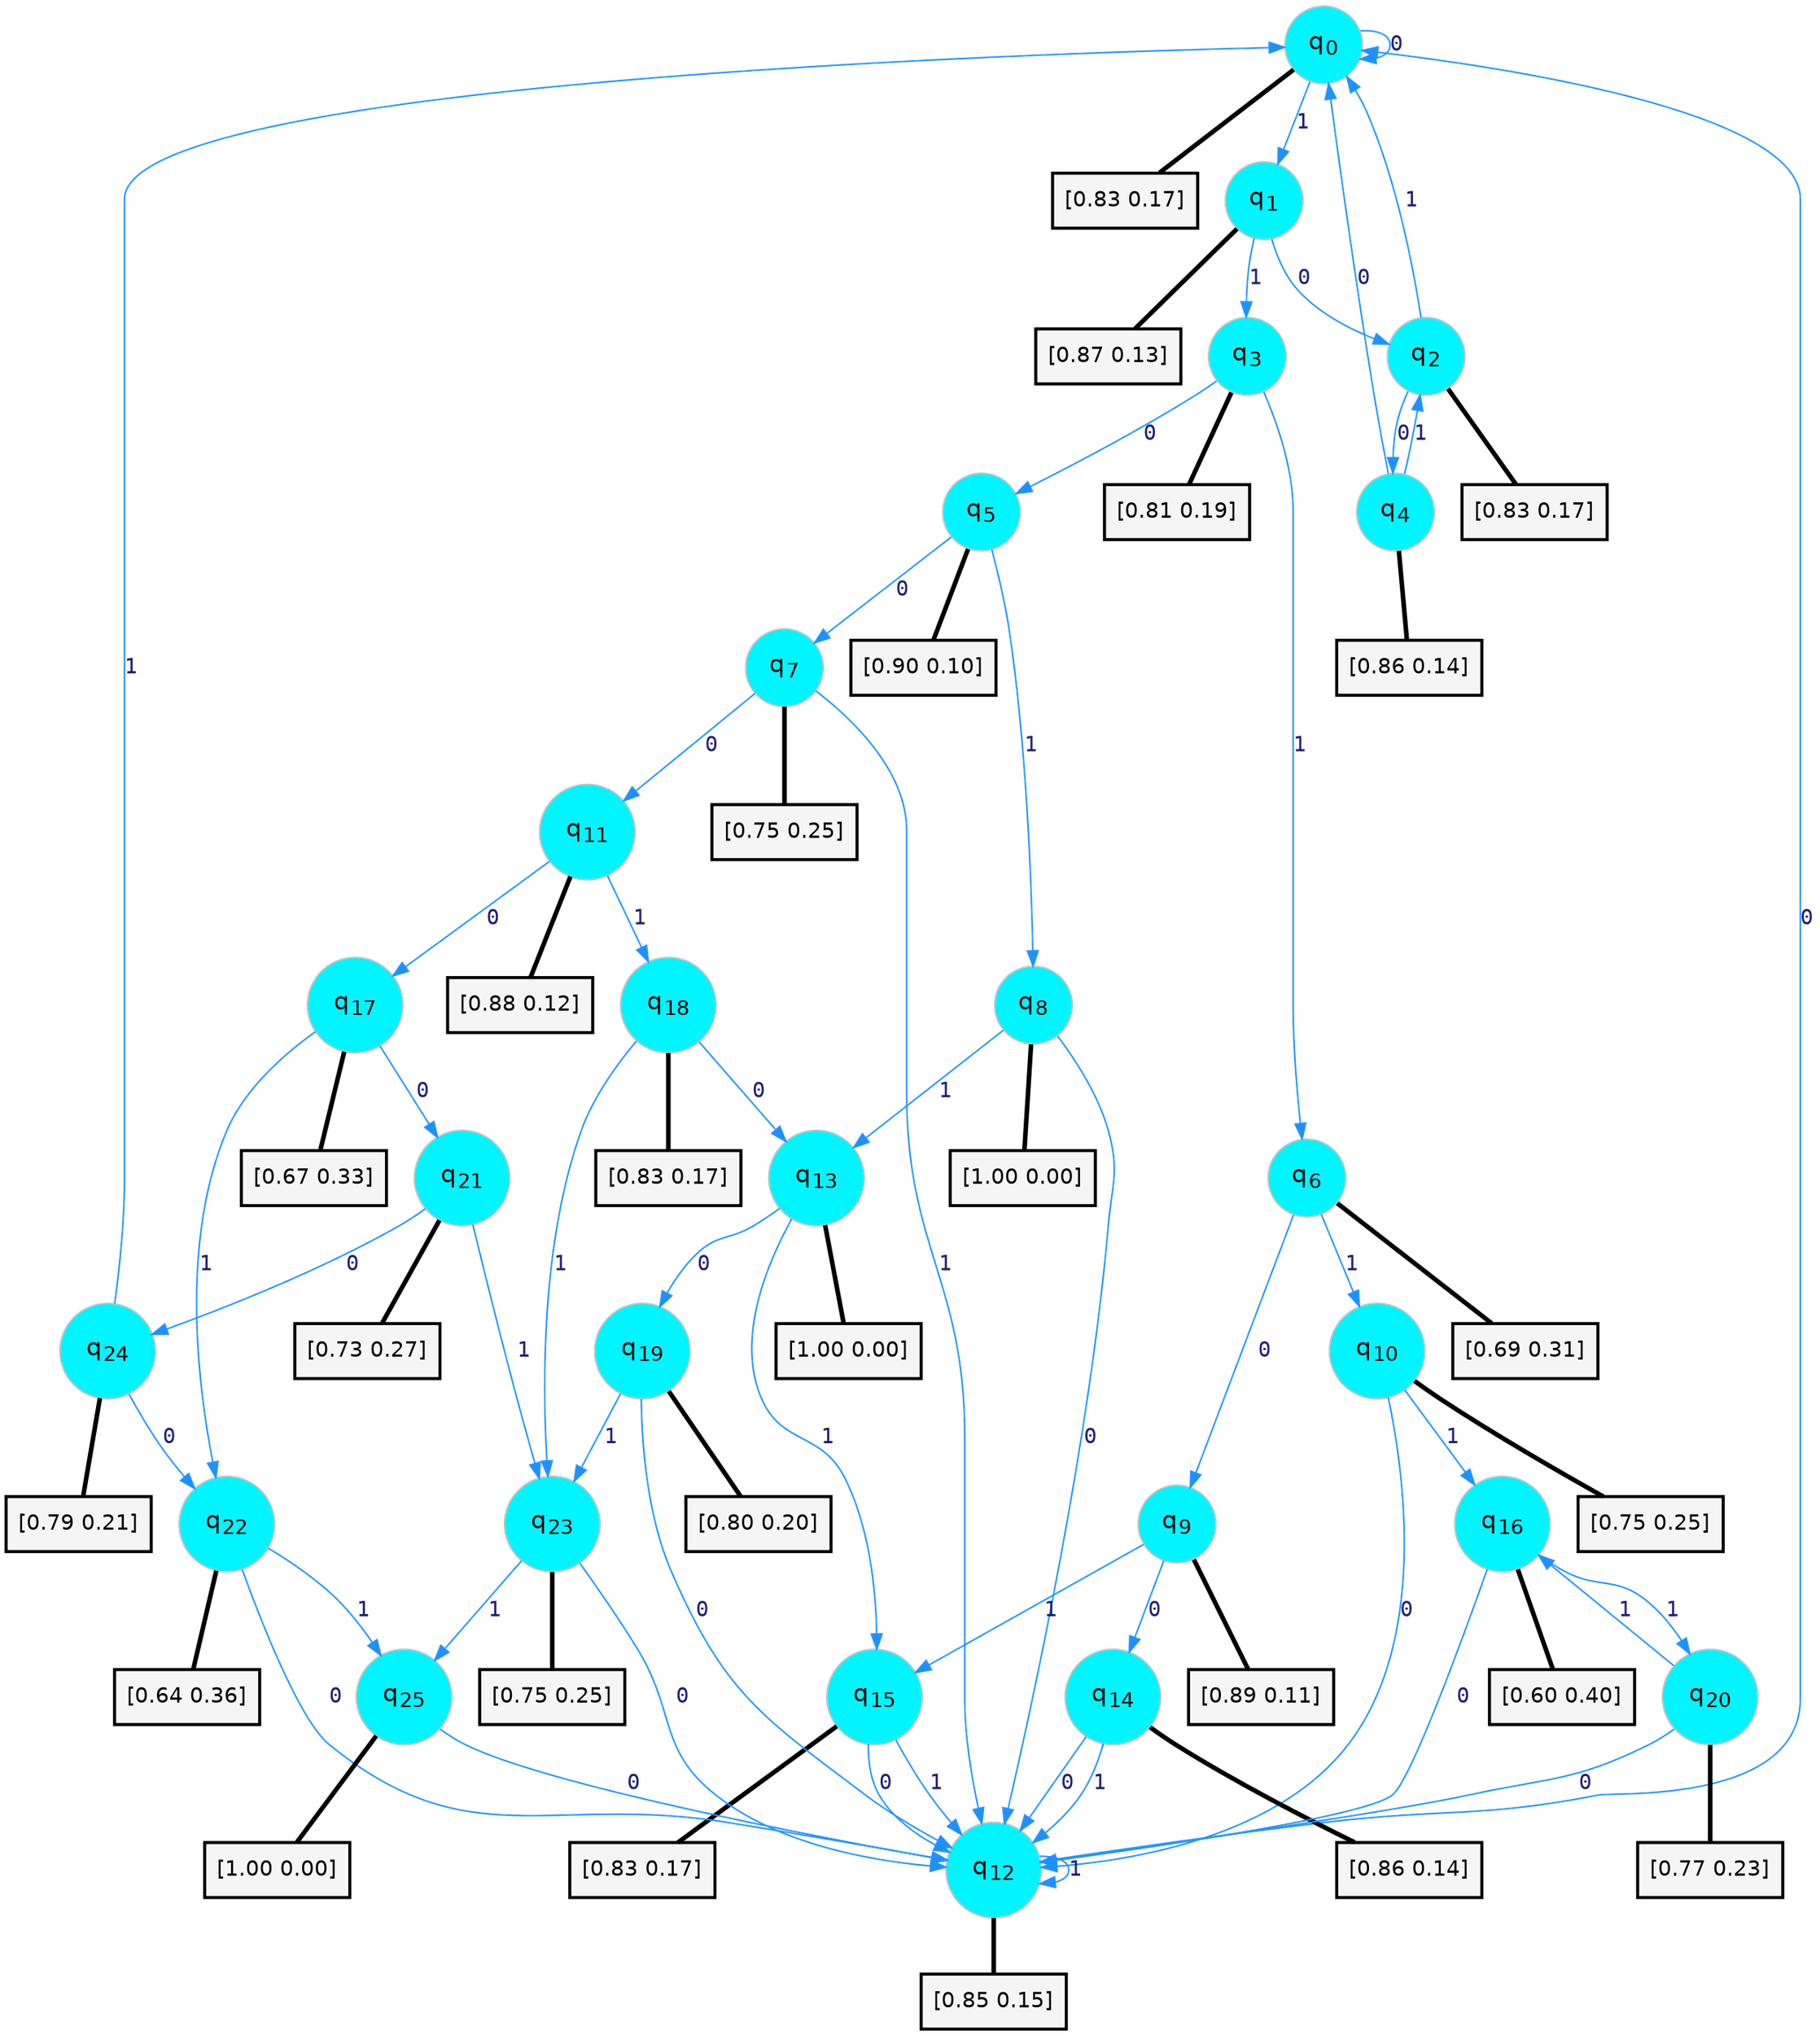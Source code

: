 digraph G {
graph [
bgcolor=transparent, dpi=300, rankdir=TD, size="40,25"];
node [
color=gray, fillcolor=turquoise1, fontcolor=black, fontname=Helvetica, fontsize=16, fontweight=bold, shape=circle, style=filled];
edge [
arrowsize=1, color=dodgerblue1, fontcolor=midnightblue, fontname=courier, fontweight=bold, penwidth=1, style=solid, weight=20];
0[label=<q<SUB>0</SUB>>];
1[label=<q<SUB>1</SUB>>];
2[label=<q<SUB>2</SUB>>];
3[label=<q<SUB>3</SUB>>];
4[label=<q<SUB>4</SUB>>];
5[label=<q<SUB>5</SUB>>];
6[label=<q<SUB>6</SUB>>];
7[label=<q<SUB>7</SUB>>];
8[label=<q<SUB>8</SUB>>];
9[label=<q<SUB>9</SUB>>];
10[label=<q<SUB>10</SUB>>];
11[label=<q<SUB>11</SUB>>];
12[label=<q<SUB>12</SUB>>];
13[label=<q<SUB>13</SUB>>];
14[label=<q<SUB>14</SUB>>];
15[label=<q<SUB>15</SUB>>];
16[label=<q<SUB>16</SUB>>];
17[label=<q<SUB>17</SUB>>];
18[label=<q<SUB>18</SUB>>];
19[label=<q<SUB>19</SUB>>];
20[label=<q<SUB>20</SUB>>];
21[label=<q<SUB>21</SUB>>];
22[label=<q<SUB>22</SUB>>];
23[label=<q<SUB>23</SUB>>];
24[label=<q<SUB>24</SUB>>];
25[label=<q<SUB>25</SUB>>];
26[label="[0.83 0.17]", shape=box,fontcolor=black, fontname=Helvetica, fontsize=14, penwidth=2, fillcolor=whitesmoke,color=black];
27[label="[0.87 0.13]", shape=box,fontcolor=black, fontname=Helvetica, fontsize=14, penwidth=2, fillcolor=whitesmoke,color=black];
28[label="[0.83 0.17]", shape=box,fontcolor=black, fontname=Helvetica, fontsize=14, penwidth=2, fillcolor=whitesmoke,color=black];
29[label="[0.81 0.19]", shape=box,fontcolor=black, fontname=Helvetica, fontsize=14, penwidth=2, fillcolor=whitesmoke,color=black];
30[label="[0.86 0.14]", shape=box,fontcolor=black, fontname=Helvetica, fontsize=14, penwidth=2, fillcolor=whitesmoke,color=black];
31[label="[0.90 0.10]", shape=box,fontcolor=black, fontname=Helvetica, fontsize=14, penwidth=2, fillcolor=whitesmoke,color=black];
32[label="[0.69 0.31]", shape=box,fontcolor=black, fontname=Helvetica, fontsize=14, penwidth=2, fillcolor=whitesmoke,color=black];
33[label="[0.75 0.25]", shape=box,fontcolor=black, fontname=Helvetica, fontsize=14, penwidth=2, fillcolor=whitesmoke,color=black];
34[label="[1.00 0.00]", shape=box,fontcolor=black, fontname=Helvetica, fontsize=14, penwidth=2, fillcolor=whitesmoke,color=black];
35[label="[0.89 0.11]", shape=box,fontcolor=black, fontname=Helvetica, fontsize=14, penwidth=2, fillcolor=whitesmoke,color=black];
36[label="[0.75 0.25]", shape=box,fontcolor=black, fontname=Helvetica, fontsize=14, penwidth=2, fillcolor=whitesmoke,color=black];
37[label="[0.88 0.12]", shape=box,fontcolor=black, fontname=Helvetica, fontsize=14, penwidth=2, fillcolor=whitesmoke,color=black];
38[label="[0.85 0.15]", shape=box,fontcolor=black, fontname=Helvetica, fontsize=14, penwidth=2, fillcolor=whitesmoke,color=black];
39[label="[1.00 0.00]", shape=box,fontcolor=black, fontname=Helvetica, fontsize=14, penwidth=2, fillcolor=whitesmoke,color=black];
40[label="[0.86 0.14]", shape=box,fontcolor=black, fontname=Helvetica, fontsize=14, penwidth=2, fillcolor=whitesmoke,color=black];
41[label="[0.83 0.17]", shape=box,fontcolor=black, fontname=Helvetica, fontsize=14, penwidth=2, fillcolor=whitesmoke,color=black];
42[label="[0.60 0.40]", shape=box,fontcolor=black, fontname=Helvetica, fontsize=14, penwidth=2, fillcolor=whitesmoke,color=black];
43[label="[0.67 0.33]", shape=box,fontcolor=black, fontname=Helvetica, fontsize=14, penwidth=2, fillcolor=whitesmoke,color=black];
44[label="[0.83 0.17]", shape=box,fontcolor=black, fontname=Helvetica, fontsize=14, penwidth=2, fillcolor=whitesmoke,color=black];
45[label="[0.80 0.20]", shape=box,fontcolor=black, fontname=Helvetica, fontsize=14, penwidth=2, fillcolor=whitesmoke,color=black];
46[label="[0.77 0.23]", shape=box,fontcolor=black, fontname=Helvetica, fontsize=14, penwidth=2, fillcolor=whitesmoke,color=black];
47[label="[0.73 0.27]", shape=box,fontcolor=black, fontname=Helvetica, fontsize=14, penwidth=2, fillcolor=whitesmoke,color=black];
48[label="[0.64 0.36]", shape=box,fontcolor=black, fontname=Helvetica, fontsize=14, penwidth=2, fillcolor=whitesmoke,color=black];
49[label="[0.75 0.25]", shape=box,fontcolor=black, fontname=Helvetica, fontsize=14, penwidth=2, fillcolor=whitesmoke,color=black];
50[label="[0.79 0.21]", shape=box,fontcolor=black, fontname=Helvetica, fontsize=14, penwidth=2, fillcolor=whitesmoke,color=black];
51[label="[1.00 0.00]", shape=box,fontcolor=black, fontname=Helvetica, fontsize=14, penwidth=2, fillcolor=whitesmoke,color=black];
0->0 [label=0];
0->1 [label=1];
0->26 [arrowhead=none, penwidth=3,color=black];
1->2 [label=0];
1->3 [label=1];
1->27 [arrowhead=none, penwidth=3,color=black];
2->4 [label=0];
2->0 [label=1];
2->28 [arrowhead=none, penwidth=3,color=black];
3->5 [label=0];
3->6 [label=1];
3->29 [arrowhead=none, penwidth=3,color=black];
4->0 [label=0];
4->2 [label=1];
4->30 [arrowhead=none, penwidth=3,color=black];
5->7 [label=0];
5->8 [label=1];
5->31 [arrowhead=none, penwidth=3,color=black];
6->9 [label=0];
6->10 [label=1];
6->32 [arrowhead=none, penwidth=3,color=black];
7->11 [label=0];
7->12 [label=1];
7->33 [arrowhead=none, penwidth=3,color=black];
8->12 [label=0];
8->13 [label=1];
8->34 [arrowhead=none, penwidth=3,color=black];
9->14 [label=0];
9->15 [label=1];
9->35 [arrowhead=none, penwidth=3,color=black];
10->12 [label=0];
10->16 [label=1];
10->36 [arrowhead=none, penwidth=3,color=black];
11->17 [label=0];
11->18 [label=1];
11->37 [arrowhead=none, penwidth=3,color=black];
12->0 [label=0];
12->12 [label=1];
12->38 [arrowhead=none, penwidth=3,color=black];
13->19 [label=0];
13->15 [label=1];
13->39 [arrowhead=none, penwidth=3,color=black];
14->12 [label=0];
14->12 [label=1];
14->40 [arrowhead=none, penwidth=3,color=black];
15->12 [label=0];
15->12 [label=1];
15->41 [arrowhead=none, penwidth=3,color=black];
16->12 [label=0];
16->20 [label=1];
16->42 [arrowhead=none, penwidth=3,color=black];
17->21 [label=0];
17->22 [label=1];
17->43 [arrowhead=none, penwidth=3,color=black];
18->13 [label=0];
18->23 [label=1];
18->44 [arrowhead=none, penwidth=3,color=black];
19->12 [label=0];
19->23 [label=1];
19->45 [arrowhead=none, penwidth=3,color=black];
20->12 [label=0];
20->16 [label=1];
20->46 [arrowhead=none, penwidth=3,color=black];
21->24 [label=0];
21->23 [label=1];
21->47 [arrowhead=none, penwidth=3,color=black];
22->12 [label=0];
22->25 [label=1];
22->48 [arrowhead=none, penwidth=3,color=black];
23->12 [label=0];
23->25 [label=1];
23->49 [arrowhead=none, penwidth=3,color=black];
24->22 [label=0];
24->0 [label=1];
24->50 [arrowhead=none, penwidth=3,color=black];
25->12 [label=0];
25->51 [arrowhead=none, penwidth=3,color=black];
}
